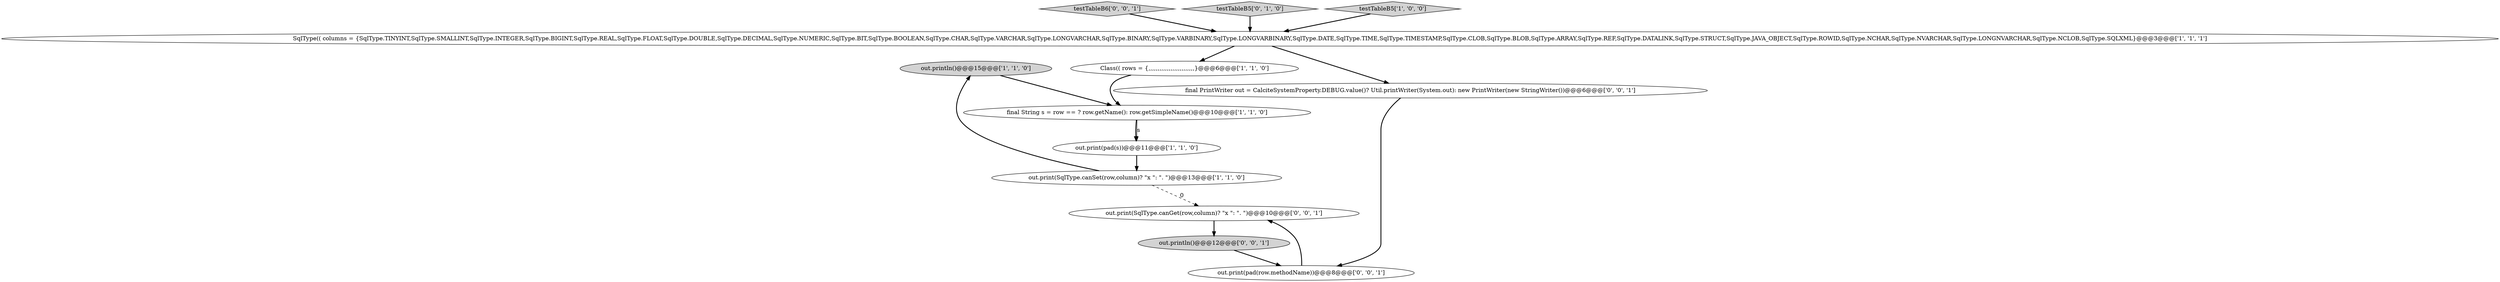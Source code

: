 digraph {
3 [style = filled, label = "out.println()@@@15@@@['1', '1', '0']", fillcolor = lightgray, shape = ellipse image = "AAA0AAABBB1BBB"];
11 [style = filled, label = "out.print(pad(row.methodName))@@@8@@@['0', '0', '1']", fillcolor = white, shape = ellipse image = "AAA0AAABBB3BBB"];
12 [style = filled, label = "testTableB6['0', '0', '1']", fillcolor = lightgray, shape = diamond image = "AAA0AAABBB3BBB"];
4 [style = filled, label = "SqlType(( columns = {SqlType.TINYINT,SqlType.SMALLINT,SqlType.INTEGER,SqlType.BIGINT,SqlType.REAL,SqlType.FLOAT,SqlType.DOUBLE,SqlType.DECIMAL,SqlType.NUMERIC,SqlType.BIT,SqlType.BOOLEAN,SqlType.CHAR,SqlType.VARCHAR,SqlType.LONGVARCHAR,SqlType.BINARY,SqlType.VARBINARY,SqlType.LONGVARBINARY,SqlType.DATE,SqlType.TIME,SqlType.TIMESTAMP,SqlType.CLOB,SqlType.BLOB,SqlType.ARRAY,SqlType.REF,SqlType.DATALINK,SqlType.STRUCT,SqlType.JAVA_OBJECT,SqlType.ROWID,SqlType.NCHAR,SqlType.NVARCHAR,SqlType.LONGNVARCHAR,SqlType.NCLOB,SqlType.SQLXML}@@@3@@@['1', '1', '1']", fillcolor = white, shape = ellipse image = "AAA0AAABBB1BBB"];
6 [style = filled, label = "out.print(pad(s))@@@11@@@['1', '1', '0']", fillcolor = white, shape = ellipse image = "AAA0AAABBB1BBB"];
7 [style = filled, label = "testTableB5['0', '1', '0']", fillcolor = lightgray, shape = diamond image = "AAA0AAABBB2BBB"];
1 [style = filled, label = "Class(( rows = {,,,,,,,,,,,,,,,,,,,,,,,,,}@@@6@@@['1', '1', '0']", fillcolor = white, shape = ellipse image = "AAA0AAABBB1BBB"];
5 [style = filled, label = "final String s = row == ? row.getName(): row.getSimpleName()@@@10@@@['1', '1', '0']", fillcolor = white, shape = ellipse image = "AAA0AAABBB1BBB"];
0 [style = filled, label = "out.print(SqlType.canSet(row,column)? \"x \": \". \")@@@13@@@['1', '1', '0']", fillcolor = white, shape = ellipse image = "AAA0AAABBB1BBB"];
10 [style = filled, label = "out.print(SqlType.canGet(row,column)? \"x \": \". \")@@@10@@@['0', '0', '1']", fillcolor = white, shape = ellipse image = "AAA0AAABBB3BBB"];
2 [style = filled, label = "testTableB5['1', '0', '0']", fillcolor = lightgray, shape = diamond image = "AAA0AAABBB1BBB"];
9 [style = filled, label = "final PrintWriter out = CalciteSystemProperty.DEBUG.value()? Util.printWriter(System.out): new PrintWriter(new StringWriter())@@@6@@@['0', '0', '1']", fillcolor = white, shape = ellipse image = "AAA0AAABBB3BBB"];
8 [style = filled, label = "out.println()@@@12@@@['0', '0', '1']", fillcolor = lightgray, shape = ellipse image = "AAA0AAABBB3BBB"];
1->5 [style = bold, label=""];
0->3 [style = bold, label=""];
4->9 [style = bold, label=""];
4->1 [style = bold, label=""];
3->5 [style = bold, label=""];
6->0 [style = bold, label=""];
7->4 [style = bold, label=""];
5->6 [style = bold, label=""];
9->11 [style = bold, label=""];
10->8 [style = bold, label=""];
12->4 [style = bold, label=""];
8->11 [style = bold, label=""];
2->4 [style = bold, label=""];
11->10 [style = bold, label=""];
5->6 [style = solid, label="s"];
0->10 [style = dashed, label="0"];
}
